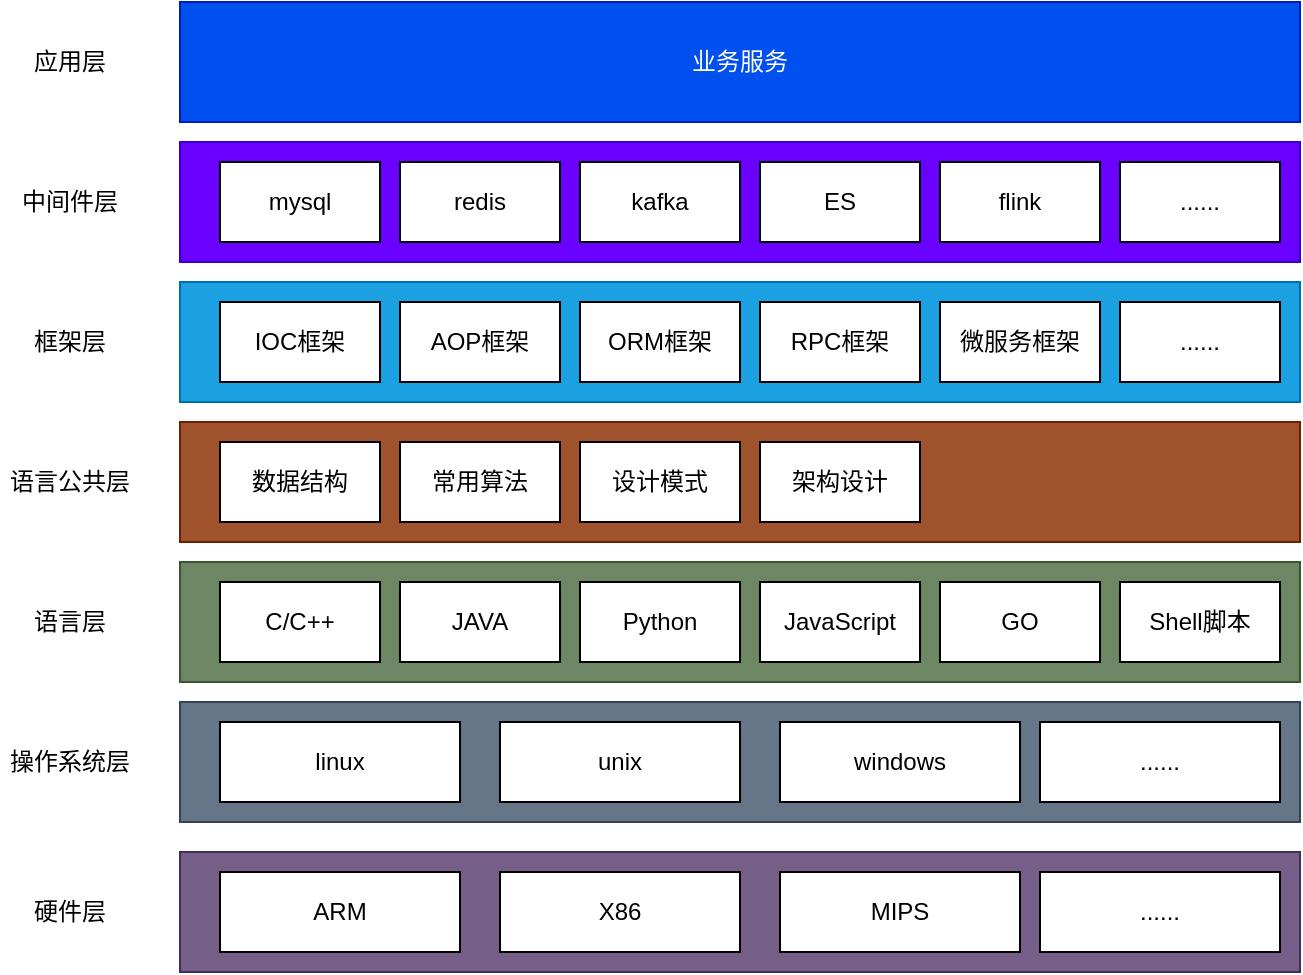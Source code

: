 <mxfile version="13.10.0" type="embed">
    <diagram id="NdK5gm-UnNbnxsYEboSp" name="Page-1">
        <mxGraphModel dx="1107" dy="628" grid="1" gridSize="10" guides="1" tooltips="1" connect="1" arrows="1" fold="1" page="1" pageScale="1" pageWidth="827" pageHeight="1169" math="0" shadow="0">
            <root>
                <mxCell id="0"/>
                <mxCell id="1" parent="0"/>
                <mxCell id="2" value="" style="rounded=0;whiteSpace=wrap;html=1;fillColor=#76608a;strokeColor=#432D57;fontColor=#ffffff;" parent="1" vertex="1">
                    <mxGeometry x="100" y="585" width="560" height="60" as="geometry"/>
                </mxCell>
                <mxCell id="3" value="ARM" style="rounded=0;whiteSpace=wrap;html=1;" parent="1" vertex="1">
                    <mxGeometry x="120" y="595" width="120" height="40" as="geometry"/>
                </mxCell>
                <mxCell id="4" value="X86" style="rounded=0;whiteSpace=wrap;html=1;" parent="1" vertex="1">
                    <mxGeometry x="260" y="595" width="120" height="40" as="geometry"/>
                </mxCell>
                <mxCell id="5" value="MIPS" style="rounded=0;whiteSpace=wrap;html=1;" parent="1" vertex="1">
                    <mxGeometry x="400" y="595" width="120" height="40" as="geometry"/>
                </mxCell>
                <mxCell id="11" value="" style="rounded=0;whiteSpace=wrap;html=1;fillColor=#647687;strokeColor=#314354;fontColor=#ffffff;" parent="1" vertex="1">
                    <mxGeometry x="100" y="510" width="560" height="60" as="geometry"/>
                </mxCell>
                <mxCell id="12" value="linux" style="rounded=0;whiteSpace=wrap;html=1;" parent="1" vertex="1">
                    <mxGeometry x="120" y="520" width="120" height="40" as="geometry"/>
                </mxCell>
                <mxCell id="13" value="unix" style="rounded=0;whiteSpace=wrap;html=1;" parent="1" vertex="1">
                    <mxGeometry x="260" y="520" width="120" height="40" as="geometry"/>
                </mxCell>
                <mxCell id="14" value="windows" style="rounded=0;whiteSpace=wrap;html=1;" parent="1" vertex="1">
                    <mxGeometry x="400" y="520" width="120" height="40" as="geometry"/>
                </mxCell>
                <mxCell id="22" value="......" style="rounded=0;whiteSpace=wrap;html=1;" parent="1" vertex="1">
                    <mxGeometry x="530" y="520" width="120" height="40" as="geometry"/>
                </mxCell>
                <mxCell id="23" value="......" style="rounded=0;whiteSpace=wrap;html=1;" parent="1" vertex="1">
                    <mxGeometry x="530" y="595" width="120" height="40" as="geometry"/>
                </mxCell>
                <mxCell id="24" value="" style="rounded=0;whiteSpace=wrap;html=1;fillColor=#6d8764;strokeColor=#3A5431;fontColor=#ffffff;" parent="1" vertex="1">
                    <mxGeometry x="100" y="440" width="560" height="60" as="geometry"/>
                </mxCell>
                <mxCell id="25" value="硬件层" style="text;html=1;strokeColor=none;fillColor=none;align=center;verticalAlign=middle;whiteSpace=wrap;rounded=0;" parent="1" vertex="1">
                    <mxGeometry x="10" y="605" width="70" height="20" as="geometry"/>
                </mxCell>
                <mxCell id="26" value="操作系统层" style="text;html=1;strokeColor=none;fillColor=none;align=center;verticalAlign=middle;whiteSpace=wrap;rounded=0;" parent="1" vertex="1">
                    <mxGeometry x="10" y="530" width="70" height="20" as="geometry"/>
                </mxCell>
                <mxCell id="28" value="C/C++" style="rounded=0;whiteSpace=wrap;html=1;" parent="1" vertex="1">
                    <mxGeometry x="120" y="450" width="80" height="40" as="geometry"/>
                </mxCell>
                <mxCell id="30" value="JAVA" style="rounded=0;whiteSpace=wrap;html=1;" parent="1" vertex="1">
                    <mxGeometry x="210" y="450" width="80" height="40" as="geometry"/>
                </mxCell>
                <mxCell id="31" value="Python" style="rounded=0;whiteSpace=wrap;html=1;" parent="1" vertex="1">
                    <mxGeometry x="300" y="450" width="80" height="40" as="geometry"/>
                </mxCell>
                <mxCell id="32" value="JavaScript" style="rounded=0;whiteSpace=wrap;html=1;" parent="1" vertex="1">
                    <mxGeometry x="390" y="450" width="80" height="40" as="geometry"/>
                </mxCell>
                <mxCell id="33" value="GO" style="rounded=0;whiteSpace=wrap;html=1;" parent="1" vertex="1">
                    <mxGeometry x="480" y="450" width="80" height="40" as="geometry"/>
                </mxCell>
                <mxCell id="34" value="Shell脚本" style="rounded=0;whiteSpace=wrap;html=1;" parent="1" vertex="1">
                    <mxGeometry x="570" y="450" width="80" height="40" as="geometry"/>
                </mxCell>
                <mxCell id="35" value="" style="rounded=0;whiteSpace=wrap;html=1;fillColor=#a0522d;strokeColor=#6D1F00;fontColor=#ffffff;" parent="1" vertex="1">
                    <mxGeometry x="100" y="370" width="560" height="60" as="geometry"/>
                </mxCell>
                <mxCell id="36" value="语言公共层" style="text;html=1;strokeColor=none;fillColor=none;align=center;verticalAlign=middle;whiteSpace=wrap;rounded=0;" parent="1" vertex="1">
                    <mxGeometry x="10" y="390" width="70" height="20" as="geometry"/>
                </mxCell>
                <mxCell id="37" value="语言层" style="text;html=1;strokeColor=none;fillColor=none;align=center;verticalAlign=middle;whiteSpace=wrap;rounded=0;" parent="1" vertex="1">
                    <mxGeometry x="10" y="460" width="70" height="20" as="geometry"/>
                </mxCell>
                <mxCell id="38" value="数据结构" style="rounded=0;whiteSpace=wrap;html=1;" parent="1" vertex="1">
                    <mxGeometry x="120" y="380" width="80" height="40" as="geometry"/>
                </mxCell>
                <mxCell id="39" value="常用算法" style="rounded=0;whiteSpace=wrap;html=1;" parent="1" vertex="1">
                    <mxGeometry x="210" y="380" width="80" height="40" as="geometry"/>
                </mxCell>
                <mxCell id="40" value="设计模式" style="rounded=0;whiteSpace=wrap;html=1;" parent="1" vertex="1">
                    <mxGeometry x="300" y="380" width="80" height="40" as="geometry"/>
                </mxCell>
                <mxCell id="41" value="" style="rounded=0;whiteSpace=wrap;html=1;fillColor=#1ba1e2;strokeColor=#006EAF;fontColor=#ffffff;" vertex="1" parent="1">
                    <mxGeometry x="100" y="300" width="560" height="60" as="geometry"/>
                </mxCell>
                <mxCell id="42" value="框架层" style="text;html=1;strokeColor=none;fillColor=none;align=center;verticalAlign=middle;whiteSpace=wrap;rounded=0;" vertex="1" parent="1">
                    <mxGeometry x="10" y="320" width="70" height="20" as="geometry"/>
                </mxCell>
                <mxCell id="43" value="" style="rounded=0;whiteSpace=wrap;html=1;fillColor=#6a00ff;strokeColor=#3700CC;fontColor=#ffffff;" vertex="1" parent="1">
                    <mxGeometry x="100" y="230" width="560" height="60" as="geometry"/>
                </mxCell>
                <mxCell id="44" value="中间件层" style="text;html=1;strokeColor=none;fillColor=none;align=center;verticalAlign=middle;whiteSpace=wrap;rounded=0;" vertex="1" parent="1">
                    <mxGeometry x="10" y="250" width="70" height="20" as="geometry"/>
                </mxCell>
                <mxCell id="45" value="业务服务" style="rounded=0;whiteSpace=wrap;html=1;fillColor=#0050ef;strokeColor=#001DBC;fontColor=#ffffff;" vertex="1" parent="1">
                    <mxGeometry x="100" y="160" width="560" height="60" as="geometry"/>
                </mxCell>
                <mxCell id="47" value="应用层" style="text;html=1;strokeColor=none;fillColor=none;align=center;verticalAlign=middle;whiteSpace=wrap;rounded=0;" vertex="1" parent="1">
                    <mxGeometry x="10" y="180" width="70" height="20" as="geometry"/>
                </mxCell>
                <mxCell id="48" value="架构设计" style="rounded=0;whiteSpace=wrap;html=1;" vertex="1" parent="1">
                    <mxGeometry x="390" y="380" width="80" height="40" as="geometry"/>
                </mxCell>
                <mxCell id="49" value="IOC框架" style="rounded=0;whiteSpace=wrap;html=1;" vertex="1" parent="1">
                    <mxGeometry x="120" y="310" width="80" height="40" as="geometry"/>
                </mxCell>
                <mxCell id="50" value="AOP框架" style="rounded=0;whiteSpace=wrap;html=1;" vertex="1" parent="1">
                    <mxGeometry x="210" y="310" width="80" height="40" as="geometry"/>
                </mxCell>
                <mxCell id="51" value="ORM框架" style="rounded=0;whiteSpace=wrap;html=1;" vertex="1" parent="1">
                    <mxGeometry x="300" y="310" width="80" height="40" as="geometry"/>
                </mxCell>
                <mxCell id="52" value="RPC框架" style="rounded=0;whiteSpace=wrap;html=1;" vertex="1" parent="1">
                    <mxGeometry x="390" y="310" width="80" height="40" as="geometry"/>
                </mxCell>
                <mxCell id="53" value="微服务框架" style="rounded=0;whiteSpace=wrap;html=1;" vertex="1" parent="1">
                    <mxGeometry x="480" y="310" width="80" height="40" as="geometry"/>
                </mxCell>
                <mxCell id="54" value="mysql" style="rounded=0;whiteSpace=wrap;html=1;" vertex="1" parent="1">
                    <mxGeometry x="120" y="240" width="80" height="40" as="geometry"/>
                </mxCell>
                <mxCell id="56" value="redis" style="rounded=0;whiteSpace=wrap;html=1;" vertex="1" parent="1">
                    <mxGeometry x="210" y="240" width="80" height="40" as="geometry"/>
                </mxCell>
                <mxCell id="57" value="kafka" style="rounded=0;whiteSpace=wrap;html=1;" vertex="1" parent="1">
                    <mxGeometry x="300" y="240" width="80" height="40" as="geometry"/>
                </mxCell>
                <mxCell id="58" value="ES" style="rounded=0;whiteSpace=wrap;html=1;" vertex="1" parent="1">
                    <mxGeometry x="390" y="240" width="80" height="40" as="geometry"/>
                </mxCell>
                <mxCell id="59" value="flink" style="rounded=0;whiteSpace=wrap;html=1;" vertex="1" parent="1">
                    <mxGeometry x="480" y="240" width="80" height="40" as="geometry"/>
                </mxCell>
                <mxCell id="60" value="......" style="rounded=0;whiteSpace=wrap;html=1;" vertex="1" parent="1">
                    <mxGeometry x="570" y="240" width="80" height="40" as="geometry"/>
                </mxCell>
                <mxCell id="61" value="......" style="rounded=0;whiteSpace=wrap;html=1;" vertex="1" parent="1">
                    <mxGeometry x="570" y="310" width="80" height="40" as="geometry"/>
                </mxCell>
            </root>
        </mxGraphModel>
    </diagram>
</mxfile>